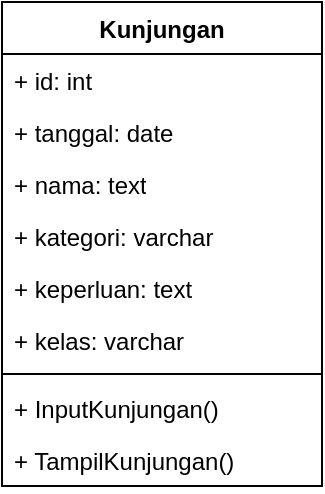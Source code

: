 <mxfile version="21.7.2" type="github">
  <diagram name="Page-1" id="4ULHquFtjCT2UGvKQa55">
    <mxGraphModel dx="733" dy="390" grid="1" gridSize="10" guides="1" tooltips="1" connect="1" arrows="1" fold="1" page="1" pageScale="1" pageWidth="850" pageHeight="1100" math="0" shadow="0">
      <root>
        <mxCell id="0" />
        <mxCell id="1" parent="0" />
        <mxCell id="id3YmJCzAuHt7XNH3SqD-1" value="Kunjungan" style="swimlane;fontStyle=1;align=center;verticalAlign=top;childLayout=stackLayout;horizontal=1;startSize=26;horizontalStack=0;resizeParent=1;resizeParentMax=0;resizeLast=0;collapsible=1;marginBottom=0;whiteSpace=wrap;html=1;" vertex="1" parent="1">
          <mxGeometry x="345" y="430" width="160" height="242" as="geometry" />
        </mxCell>
        <mxCell id="id3YmJCzAuHt7XNH3SqD-10" value="+ id: int" style="text;strokeColor=none;fillColor=none;align=left;verticalAlign=top;spacingLeft=4;spacingRight=4;overflow=hidden;rotatable=0;points=[[0,0.5],[1,0.5]];portConstraint=eastwest;whiteSpace=wrap;html=1;" vertex="1" parent="id3YmJCzAuHt7XNH3SqD-1">
          <mxGeometry y="26" width="160" height="26" as="geometry" />
        </mxCell>
        <mxCell id="id3YmJCzAuHt7XNH3SqD-6" value="+ tanggal: date" style="text;strokeColor=none;fillColor=none;align=left;verticalAlign=top;spacingLeft=4;spacingRight=4;overflow=hidden;rotatable=0;points=[[0,0.5],[1,0.5]];portConstraint=eastwest;whiteSpace=wrap;html=1;" vertex="1" parent="id3YmJCzAuHt7XNH3SqD-1">
          <mxGeometry y="52" width="160" height="26" as="geometry" />
        </mxCell>
        <mxCell id="id3YmJCzAuHt7XNH3SqD-2" value="+ nama: text" style="text;strokeColor=none;fillColor=none;align=left;verticalAlign=top;spacingLeft=4;spacingRight=4;overflow=hidden;rotatable=0;points=[[0,0.5],[1,0.5]];portConstraint=eastwest;whiteSpace=wrap;html=1;" vertex="1" parent="id3YmJCzAuHt7XNH3SqD-1">
          <mxGeometry y="78" width="160" height="26" as="geometry" />
        </mxCell>
        <mxCell id="id3YmJCzAuHt7XNH3SqD-5" value="+ kategori: varchar" style="text;strokeColor=none;fillColor=none;align=left;verticalAlign=top;spacingLeft=4;spacingRight=4;overflow=hidden;rotatable=0;points=[[0,0.5],[1,0.5]];portConstraint=eastwest;whiteSpace=wrap;html=1;" vertex="1" parent="id3YmJCzAuHt7XNH3SqD-1">
          <mxGeometry y="104" width="160" height="26" as="geometry" />
        </mxCell>
        <mxCell id="id3YmJCzAuHt7XNH3SqD-8" value="+ keperluan: text" style="text;strokeColor=none;fillColor=none;align=left;verticalAlign=top;spacingLeft=4;spacingRight=4;overflow=hidden;rotatable=0;points=[[0,0.5],[1,0.5]];portConstraint=eastwest;whiteSpace=wrap;html=1;" vertex="1" parent="id3YmJCzAuHt7XNH3SqD-1">
          <mxGeometry y="130" width="160" height="26" as="geometry" />
        </mxCell>
        <mxCell id="id3YmJCzAuHt7XNH3SqD-7" value="+ kelas: varchar" style="text;strokeColor=none;fillColor=none;align=left;verticalAlign=top;spacingLeft=4;spacingRight=4;overflow=hidden;rotatable=0;points=[[0,0.5],[1,0.5]];portConstraint=eastwest;whiteSpace=wrap;html=1;" vertex="1" parent="id3YmJCzAuHt7XNH3SqD-1">
          <mxGeometry y="156" width="160" height="26" as="geometry" />
        </mxCell>
        <mxCell id="id3YmJCzAuHt7XNH3SqD-3" value="" style="line;strokeWidth=1;fillColor=none;align=left;verticalAlign=middle;spacingTop=-1;spacingLeft=3;spacingRight=3;rotatable=0;labelPosition=right;points=[];portConstraint=eastwest;strokeColor=inherit;" vertex="1" parent="id3YmJCzAuHt7XNH3SqD-1">
          <mxGeometry y="182" width="160" height="8" as="geometry" />
        </mxCell>
        <mxCell id="id3YmJCzAuHt7XNH3SqD-4" value="+ InputKunjungan()" style="text;strokeColor=none;fillColor=none;align=left;verticalAlign=top;spacingLeft=4;spacingRight=4;overflow=hidden;rotatable=0;points=[[0,0.5],[1,0.5]];portConstraint=eastwest;whiteSpace=wrap;html=1;" vertex="1" parent="id3YmJCzAuHt7XNH3SqD-1">
          <mxGeometry y="190" width="160" height="26" as="geometry" />
        </mxCell>
        <mxCell id="id3YmJCzAuHt7XNH3SqD-9" value="+ TampilKunjungan()" style="text;strokeColor=none;fillColor=none;align=left;verticalAlign=top;spacingLeft=4;spacingRight=4;overflow=hidden;rotatable=0;points=[[0,0.5],[1,0.5]];portConstraint=eastwest;whiteSpace=wrap;html=1;" vertex="1" parent="id3YmJCzAuHt7XNH3SqD-1">
          <mxGeometry y="216" width="160" height="26" as="geometry" />
        </mxCell>
      </root>
    </mxGraphModel>
  </diagram>
</mxfile>
